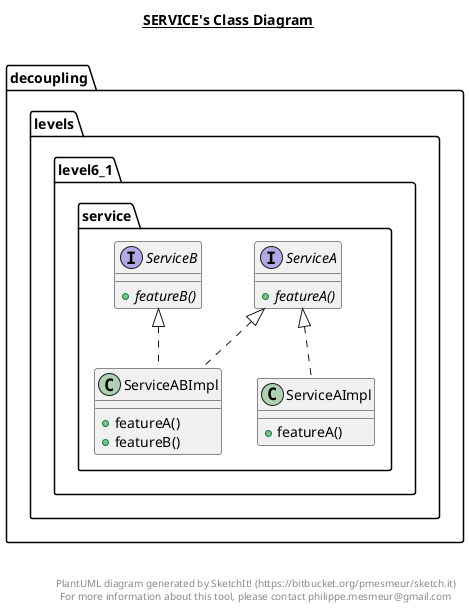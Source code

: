 @startuml

title __SERVICE's Class Diagram__\n

  namespace decoupling.levels.level6_1 {
    namespace service {
      interface decoupling.levels.level6_1.service.ServiceA {
          {abstract} + featureA()
      }
    }
  }
  

  namespace decoupling.levels.level6_1 {
    namespace service {
      class decoupling.levels.level6_1.service.ServiceABImpl {
          + featureA()
          + featureB()
      }
    }
  }
  

  namespace decoupling.levels.level6_1 {
    namespace service {
      class decoupling.levels.level6_1.service.ServiceAImpl {
          + featureA()
      }
    }
  }
  

  namespace decoupling.levels.level6_1 {
    namespace service {
      interface decoupling.levels.level6_1.service.ServiceB {
          {abstract} + featureB()
      }
    }
  }
  

  decoupling.levels.level6_1.service.ServiceABImpl .up.|> decoupling.levels.level6_1.service.ServiceA
  decoupling.levels.level6_1.service.ServiceABImpl .up.|> decoupling.levels.level6_1.service.ServiceB
  decoupling.levels.level6_1.service.ServiceAImpl .up.|> decoupling.levels.level6_1.service.ServiceA


right footer


PlantUML diagram generated by SketchIt! (https://bitbucket.org/pmesmeur/sketch.it)
For more information about this tool, please contact philippe.mesmeur@gmail.com
endfooter

@enduml
